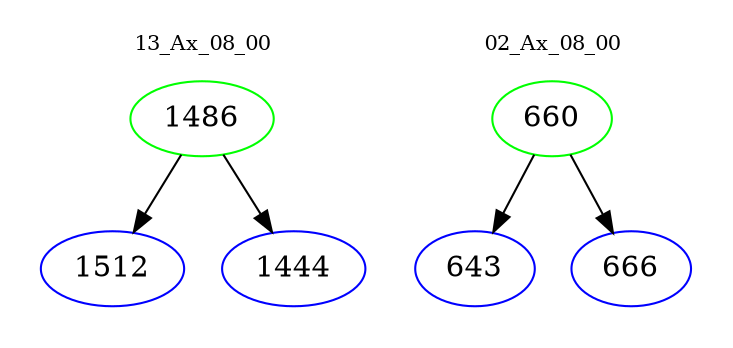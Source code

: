 digraph{
subgraph cluster_0 {
color = white
label = "13_Ax_08_00";
fontsize=10;
T0_1486 [label="1486", color="green"]
T0_1486 -> T0_1512 [color="black"]
T0_1512 [label="1512", color="blue"]
T0_1486 -> T0_1444 [color="black"]
T0_1444 [label="1444", color="blue"]
}
subgraph cluster_1 {
color = white
label = "02_Ax_08_00";
fontsize=10;
T1_660 [label="660", color="green"]
T1_660 -> T1_643 [color="black"]
T1_643 [label="643", color="blue"]
T1_660 -> T1_666 [color="black"]
T1_666 [label="666", color="blue"]
}
}
